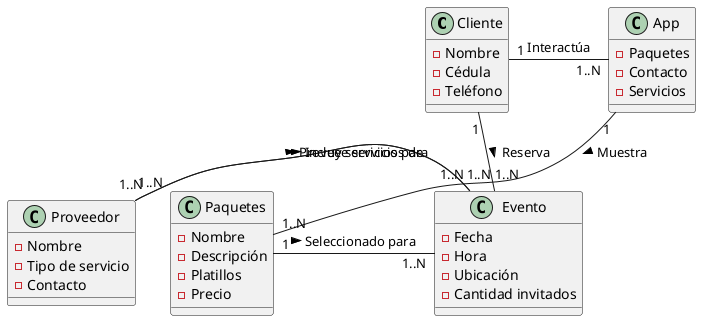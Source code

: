@startuml
!define RECTANGLE class

RECTANGLE Cliente {
    - Nombre
    - Cédula
    - Teléfono
}

RECTANGLE App {
    - Paquetes
    - Contacto
    - Servicios
}

RECTANGLE Proveedor {
    - Nombre
    - Tipo de servicio
    - Contacto
}

RECTANGLE Evento {
    - Fecha
    - Hora
    - Ubicación
    - Cantidad invitados
}

RECTANGLE Paquetes {
    - Nombre
    - Descripción
    - Platillos
    - Precio
}

Cliente "1" -right- "1..N" App : "Interactúa"
Cliente "1" -down- "1..N" Evento : "Reserva >"
App "1" -down- "1..N" Paquetes : "Muestra >"
Proveedor "1..N" -right- "1..N" Evento : "Provee servicios para >"
Evento "1..N" -left- "1..N" Proveedor : "< Incluye servicios de"
Paquetes "1" -right- "1..N" Evento : "Seleccionado para >"

@enduml
